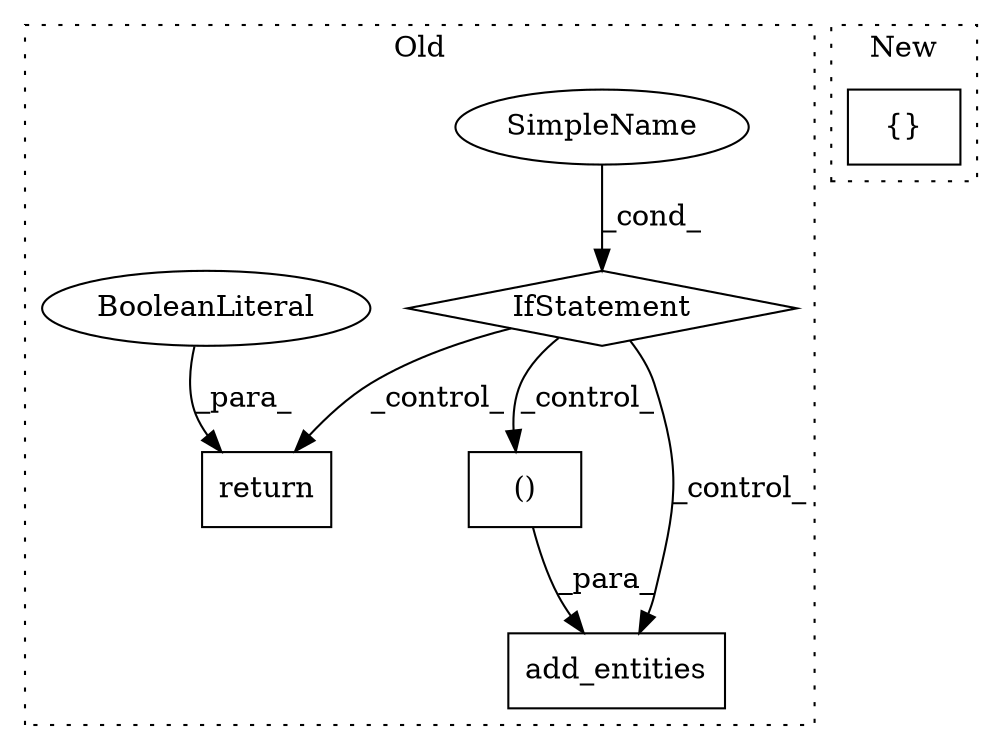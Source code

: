 digraph G {
subgraph cluster0 {
1 [label="add_entities" a="32" s="1046,1139" l="18,2" shape="box"];
3 [label="()" a="106" s="1064" l="75" shape="box"];
4 [label="IfStatement" a="25" s="687,702" l="4,2" shape="diamond"];
5 [label="SimpleName" a="42" s="" l="" shape="ellipse"];
6 [label="return" a="41" s="814" l="7" shape="box"];
7 [label="BooleanLiteral" a="9" s="821" l="5" shape="ellipse"];
label = "Old";
style="dotted";
}
subgraph cluster1 {
2 [label="{}" a="4" s="5078,5127" l="1,1" shape="box"];
label = "New";
style="dotted";
}
3 -> 1 [label="_para_"];
4 -> 1 [label="_control_"];
4 -> 3 [label="_control_"];
4 -> 6 [label="_control_"];
5 -> 4 [label="_cond_"];
7 -> 6 [label="_para_"];
}